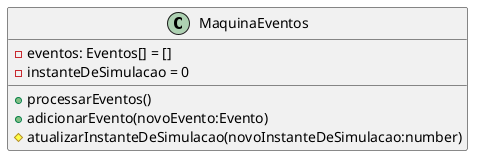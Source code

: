 @startuml FilaInterna/Aluno

    class MaquinaEventos{
        - eventos: Eventos[] = []
        - instanteDeSimulacao = 0
        + processarEventos()
        + adicionarEvento(novoEvento:Evento)
        # atualizarInstanteDeSimulacao(novoInstanteDeSimulacao:number)
    }

@enduml